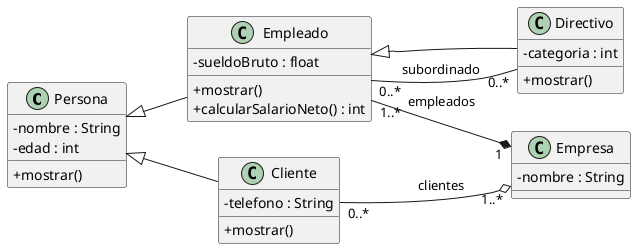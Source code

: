 @startuml empresa
'https://plantuml.com/class-diagram

left to right direction
skinparam classAttributeIconSize 0

Persona <|-- Empleado
Persona <|-- Cliente

Empleado <|-- Directivo
Empleado "0..*" -- "0..*" Directivo : subordinado

Empleado "1..*" --* "1" Empresa : empleados
Cliente "0..*" --o "1..*" Empresa : clientes

class Persona {
    - nombre : String
    - edad : int
    + mostrar()
}

class Empleado {
    - sueldoBruto : float
    + mostrar()
    + calcularSalarioNeto() : int
}

class Cliente {
    - telefono : String
    + mostrar()
}

class Directivo {
    - categoria : int
    + mostrar()
}

class Empresa {
    - nombre : String
}

@enduml